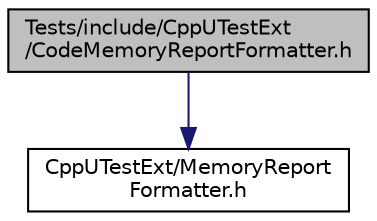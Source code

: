 digraph "Tests/include/CppUTestExt/CodeMemoryReportFormatter.h"
{
 // LATEX_PDF_SIZE
  edge [fontname="Helvetica",fontsize="10",labelfontname="Helvetica",labelfontsize="10"];
  node [fontname="Helvetica",fontsize="10",shape=record];
  Node1 [label="Tests/include/CppUTestExt\l/CodeMemoryReportFormatter.h",height=0.2,width=0.4,color="black", fillcolor="grey75", style="filled", fontcolor="black",tooltip=" "];
  Node1 -> Node2 [color="midnightblue",fontsize="10",style="solid",fontname="Helvetica"];
  Node2 [label="CppUTestExt/MemoryReport\lFormatter.h",height=0.2,width=0.4,color="black", fillcolor="white", style="filled",URL="$MemoryReportFormatter_8h.html",tooltip=" "];
}
